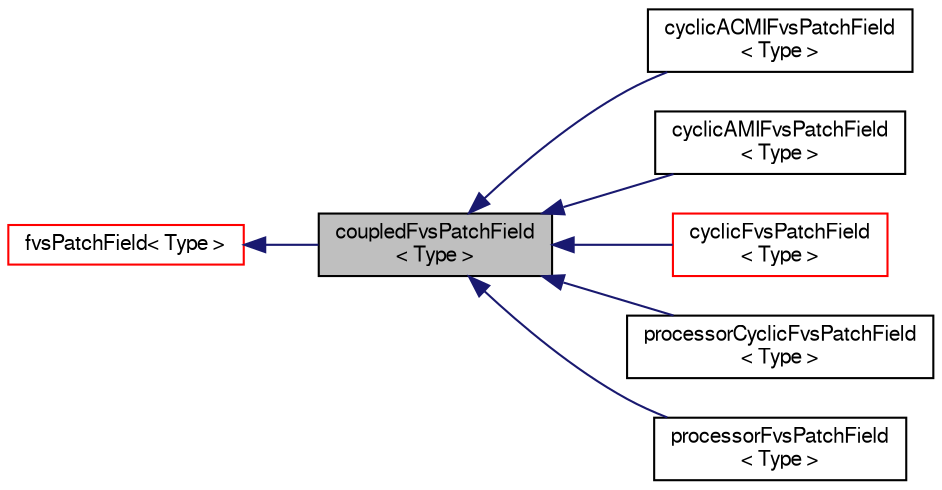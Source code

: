 digraph "coupledFvsPatchField&lt; Type &gt;"
{
  bgcolor="transparent";
  edge [fontname="FreeSans",fontsize="10",labelfontname="FreeSans",labelfontsize="10"];
  node [fontname="FreeSans",fontsize="10",shape=record];
  rankdir="LR";
  Node0 [label="coupledFvsPatchField\l\< Type \>",height=0.2,width=0.4,color="black", fillcolor="grey75", style="filled", fontcolor="black"];
  Node1 -> Node0 [dir="back",color="midnightblue",fontsize="10",style="solid",fontname="FreeSans"];
  Node1 [label="fvsPatchField\< Type \>",height=0.2,width=0.4,color="red",URL="$a22426.html",tooltip="An abstract base class with a fat-interface to all derived classes covering all possible ways in whic..."];
  Node0 -> Node9 [dir="back",color="midnightblue",fontsize="10",style="solid",fontname="FreeSans"];
  Node9 [label="cyclicACMIFvsPatchField\l\< Type \>",height=0.2,width=0.4,color="black",URL="$a22386.html",tooltip="Foam::cyclicACMIFvsPatchField. "];
  Node0 -> Node10 [dir="back",color="midnightblue",fontsize="10",style="solid",fontname="FreeSans"];
  Node10 [label="cyclicAMIFvsPatchField\l\< Type \>",height=0.2,width=0.4,color="black",URL="$a22390.html",tooltip="Foam::cyclicAMIFvsPatchField. "];
  Node0 -> Node11 [dir="back",color="midnightblue",fontsize="10",style="solid",fontname="FreeSans"];
  Node11 [label="cyclicFvsPatchField\l\< Type \>",height=0.2,width=0.4,color="red",URL="$a22382.html",tooltip="Foam::cyclicFvsPatchField. "];
  Node0 -> Node14 [dir="back",color="midnightblue",fontsize="10",style="solid",fontname="FreeSans"];
  Node14 [label="processorCyclicFvsPatchField\l\< Type \>",height=0.2,width=0.4,color="black",URL="$a22410.html",tooltip="Foam::processorCyclicFvsPatchField. "];
  Node0 -> Node15 [dir="back",color="midnightblue",fontsize="10",style="solid",fontname="FreeSans"];
  Node15 [label="processorFvsPatchField\l\< Type \>",height=0.2,width=0.4,color="black",URL="$a22406.html",tooltip="Foam::processorFvsPatchField. "];
}
